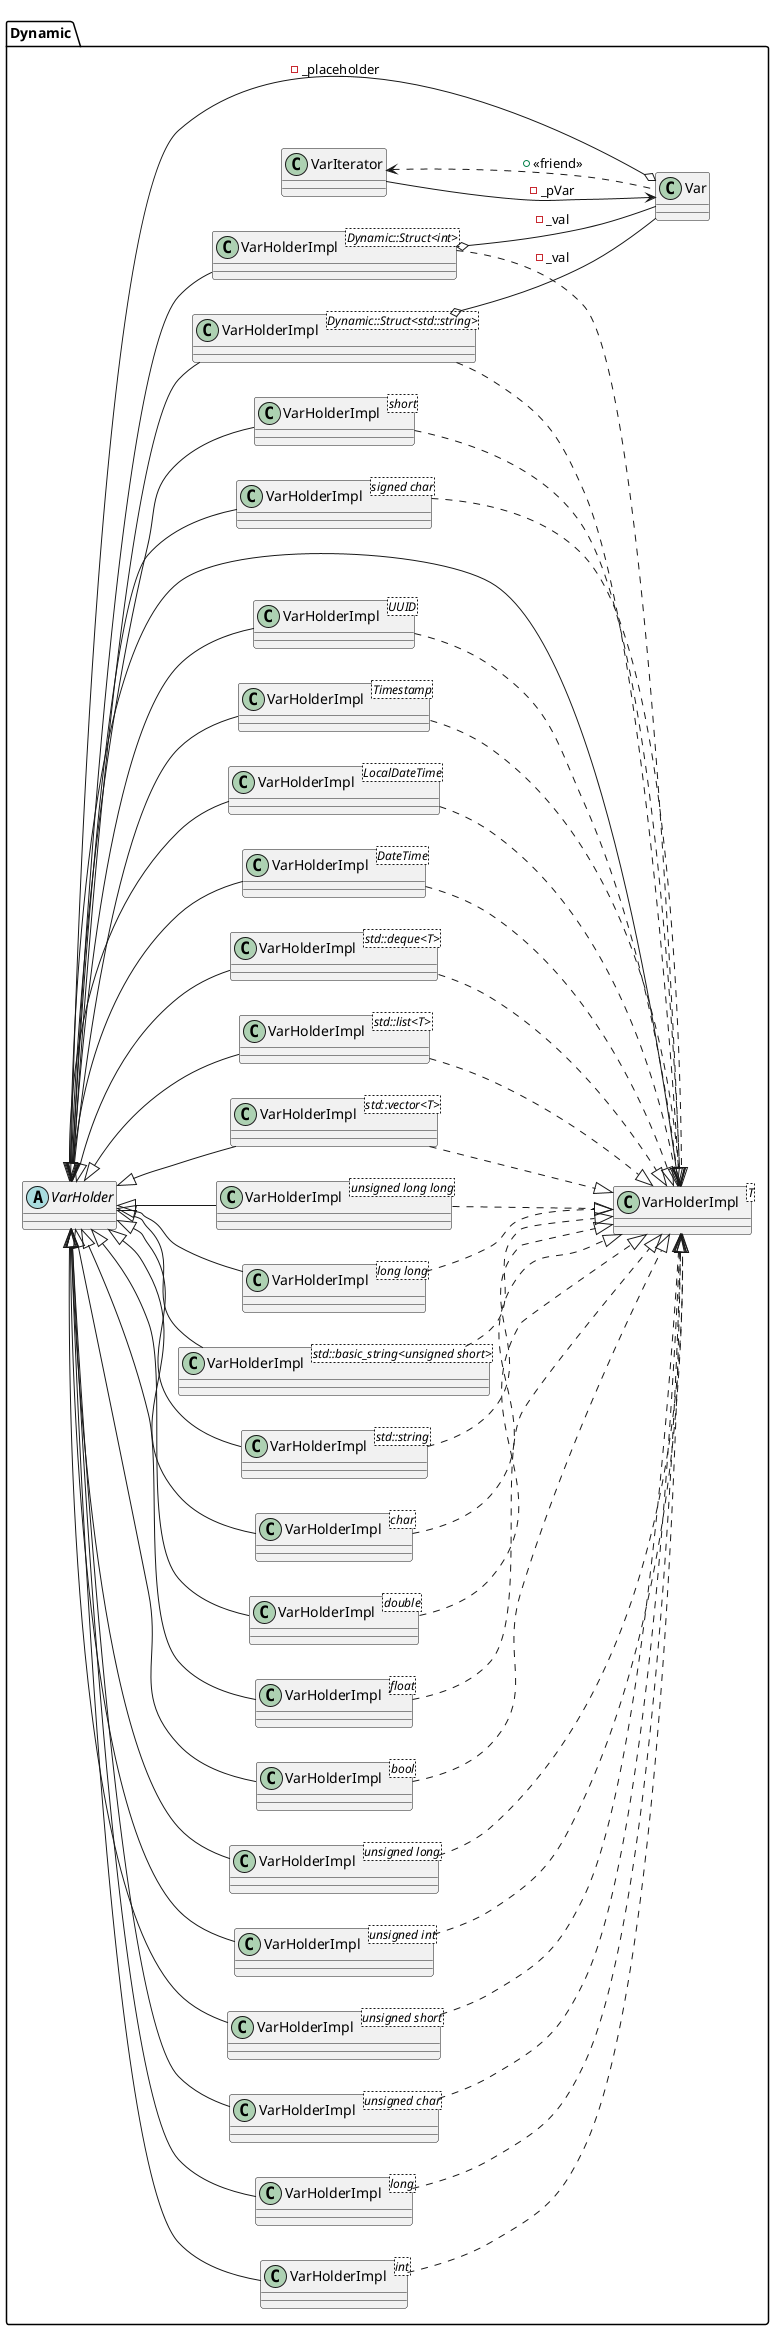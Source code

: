 @startuml
left to right direction
package [Dynamic] as C_0002281307121949168090 {
abstract "VarHolder" as C_0000820091630223006238
abstract C_0000820091630223006238 [[https://github.com/pocoproject/poco/blob/9fc117d585e552ae3327b56900df9cc40653d574/Foundation/include/Poco/Dynamic/VarHolder.h#L104{VarHolder}]] {
}
class "VarHolderImpl<T>" as C_0001112867090784569162
class C_0001112867090784569162 [[https://github.com/pocoproject/poco/blob/9fc117d585e552ae3327b56900df9cc40653d574/Foundation/include/Poco/Dynamic/VarHolder.h#L705{VarHolderImpl}]] {
}
class "VarHolderImpl<signed char>" as C_0002149165824584484566
class C_0002149165824584484566 [[https://github.com/pocoproject/poco/blob/9fc117d585e552ae3327b56900df9cc40653d574/Foundation/include/Poco/Dynamic/VarHolder.h#L759{VarHolderImpl}]] {
}
class "VarHolderImpl<short>" as C_0000198808093629002393
class C_0000198808093629002393 [[https://github.com/pocoproject/poco/blob/9fc117d585e552ae3327b56900df9cc40653d574/Foundation/include/Poco/Dynamic/VarHolder.h#L915{VarHolderImpl}]] {
}
class "VarHolderImpl<int>" as C_0000976768452323437983
class C_0000976768452323437983 [[https://github.com/pocoproject/poco/blob/9fc117d585e552ae3327b56900df9cc40653d574/Foundation/include/Poco/Dynamic/VarHolder.h#L1068{VarHolderImpl}]] {
}
class "VarHolderImpl<long>" as C_0001804431617899042426
class C_0001804431617899042426 [[https://github.com/pocoproject/poco/blob/9fc117d585e552ae3327b56900df9cc40653d574/Foundation/include/Poco/Dynamic/VarHolder.h#L1220{VarHolderImpl}]] {
}
class "VarHolderImpl<unsigned char>" as C_0001832009513687525374
class C_0001832009513687525374 [[https://github.com/pocoproject/poco/blob/9fc117d585e552ae3327b56900df9cc40653d574/Foundation/include/Poco/Dynamic/VarHolder.h#L1387{VarHolderImpl}]] {
}
class "VarHolderImpl<unsigned short>" as C_0000572186414558919480
class C_0000572186414558919480 [[https://github.com/pocoproject/poco/blob/9fc117d585e552ae3327b56900df9cc40653d574/Foundation/include/Poco/Dynamic/VarHolder.h#L1539{VarHolderImpl}]] {
}
class "VarHolderImpl<unsigned int>" as C_0000166253842255815357
class C_0000166253842255815357 [[https://github.com/pocoproject/poco/blob/9fc117d585e552ae3327b56900df9cc40653d574/Foundation/include/Poco/Dynamic/VarHolder.h#L1691{VarHolderImpl}]] {
}
class "VarHolderImpl<unsigned long>" as C_0001459401574844645109
class C_0001459401574844645109 [[https://github.com/pocoproject/poco/blob/9fc117d585e552ae3327b56900df9cc40653d574/Foundation/include/Poco/Dynamic/VarHolder.h#L1843{VarHolderImpl}]] {
}
class "VarHolderImpl<bool>" as C_0000599279109574326060
class C_0000599279109574326060 [[https://github.com/pocoproject/poco/blob/9fc117d585e552ae3327b56900df9cc40653d574/Foundation/include/Poco/Dynamic/VarHolder.h#L2016{VarHolderImpl}]] {
}
class "VarHolderImpl<float>" as C_0000384619052225252533
class C_0000384619052225252533 [[https://github.com/pocoproject/poco/blob/9fc117d585e552ae3327b56900df9cc40653d574/Foundation/include/Poco/Dynamic/VarHolder.h#L2166{VarHolderImpl}]] {
}
class "VarHolderImpl<double>" as C_0002242257052791493112
class C_0002242257052791493112 [[https://github.com/pocoproject/poco/blob/9fc117d585e552ae3327b56900df9cc40653d574/Foundation/include/Poco/Dynamic/VarHolder.h#L2319{VarHolderImpl}]] {
}
class "VarHolderImpl<char>" as C_0001942181379759217898
class C_0001942181379759217898 [[https://github.com/pocoproject/poco/blob/9fc117d585e552ae3327b56900df9cc40653d574/Foundation/include/Poco/Dynamic/VarHolder.h#L2478{VarHolderImpl}]] {
}
class "VarHolderImpl<std::string>" as C_0002291903337356664508
class C_0002291903337356664508 [[https://github.com/pocoproject/poco/blob/9fc117d585e552ae3327b56900df9cc40653d574/Foundation/include/Poco/Dynamic/VarHolder.h#L2628{VarHolderImpl}]] {
}
class "VarHolderImpl<std::basic_string<unsigned short>>" as C_0001370368867041199969
class C_0001370368867041199969 [[https://github.com/pocoproject/poco/blob/9fc117d585e552ae3327b56900df9cc40653d574/Foundation/include/Poco/Dynamic/VarHolder.h#L2825{VarHolderImpl}]] {
}
class "VarHolderImpl<long long>" as C_0001646173285346905617
class C_0001646173285346905617 [[https://github.com/pocoproject/poco/blob/9fc117d585e552ae3327b56900df9cc40653d574/Foundation/include/Poco/Dynamic/VarHolder.h#L3309{VarHolderImpl}]] {
}
class "VarHolderImpl<unsigned long long>" as C_0001583654034047392858
class C_0001583654034047392858 [[https://github.com/pocoproject/poco/blob/9fc117d585e552ae3327b56900df9cc40653d574/Foundation/include/Poco/Dynamic/VarHolder.h#L3457{VarHolderImpl}]] {
}
class "VarHolderImpl<std::vector<T>>" as C_0000910307965681926894
class C_0000910307965681926894 [[https://github.com/pocoproject/poco/blob/9fc117d585e552ae3327b56900df9cc40653d574/Foundation/include/Poco/Dynamic/VarHolder.h#L3608{VarHolderImpl}]] {
}
class "VarHolderImpl<std::list<T>>" as C_0000355772964752054032
class C_0000355772964752054032 [[https://github.com/pocoproject/poco/blob/9fc117d585e552ae3327b56900df9cc40653d574/Foundation/include/Poco/Dynamic/VarHolder.h#L3673{VarHolderImpl}]] {
}
class "VarHolderImpl<std::deque<T>>" as C_0001350084679139174053
class C_0001350084679139174053 [[https://github.com/pocoproject/poco/blob/9fc117d585e552ae3327b56900df9cc40653d574/Foundation/include/Poco/Dynamic/VarHolder.h#L3748{VarHolderImpl}]] {
}
class "VarHolderImpl<DateTime>" as C_0000699000175415913074
class C_0000699000175415913074 [[https://github.com/pocoproject/poco/blob/9fc117d585e552ae3327b56900df9cc40653d574/Foundation/include/Poco/Dynamic/VarHolder.h#L3813{VarHolderImpl}]] {
}
class "VarHolderImpl<LocalDateTime>" as C_0001850771625416044357
class C_0001850771625416044357 [[https://github.com/pocoproject/poco/blob/9fc117d585e552ae3327b56900df9cc40653d574/Foundation/include/Poco/Dynamic/VarHolder.h#L3963{VarHolderImpl}]] {
}
class "VarHolderImpl<Timestamp>" as C_0001458511670125196521
class C_0001458511670125196521 [[https://github.com/pocoproject/poco/blob/9fc117d585e552ae3327b56900df9cc40653d574/Foundation/include/Poco/Dynamic/VarHolder.h#L4098{VarHolderImpl}]] {
}
class "VarHolderImpl<UUID>" as C_0001286239480653274581
class C_0001286239480653274581 [[https://github.com/pocoproject/poco/blob/9fc117d585e552ae3327b56900df9cc40653d574/Foundation/include/Poco/Dynamic/VarHolder.h#L4233{VarHolderImpl}]] {
}
class "VarIterator" as C_0002237184725500898553
class C_0002237184725500898553 [[https://github.com/pocoproject/poco/blob/9fc117d585e552ae3327b56900df9cc40653d574/Foundation/include/Poco/Dynamic/VarIterator.h#L33{VarIterator}]] {
}
class "Var" as C_0001827593751126946500
class C_0001827593751126946500 [[https://github.com/pocoproject/poco/blob/9fc117d585e552ae3327b56900df9cc40653d574/Foundation/include/Poco/Dynamic/Var.h#L41{Var}]] {
}
class "VarHolderImpl<Dynamic::Struct<std::string>>" as C_0000069885356623718991
class C_0000069885356623718991 [[https://github.com/pocoproject/poco/blob/9fc117d585e552ae3327b56900df9cc40653d574/Foundation/include/Poco/Dynamic/Struct.h#L252{VarHolderImpl}]] {
}
class "VarHolderImpl<Dynamic::Struct<int>>" as C_0002033788483863182904
class C_0002033788483863182904 [[https://github.com/pocoproject/poco/blob/9fc117d585e552ae3327b56900df9cc40653d574/Foundation/include/Poco/Dynamic/Struct.h#L438{VarHolderImpl}]] {
}
}
C_0000820091630223006238 <|-- C_0001112867090784569162
C_0002149165824584484566 ..|> C_0001112867090784569162
C_0000820091630223006238 <|-- C_0002149165824584484566
C_0000198808093629002393 ..|> C_0001112867090784569162
C_0000820091630223006238 <|-- C_0000198808093629002393
C_0000976768452323437983 ..|> C_0001112867090784569162
C_0000820091630223006238 <|-- C_0000976768452323437983
C_0001804431617899042426 ..|> C_0001112867090784569162
C_0000820091630223006238 <|-- C_0001804431617899042426
C_0001832009513687525374 ..|> C_0001112867090784569162
C_0000820091630223006238 <|-- C_0001832009513687525374
C_0000572186414558919480 ..|> C_0001112867090784569162
C_0000820091630223006238 <|-- C_0000572186414558919480
C_0000166253842255815357 ..|> C_0001112867090784569162
C_0000820091630223006238 <|-- C_0000166253842255815357
C_0001459401574844645109 ..|> C_0001112867090784569162
C_0000820091630223006238 <|-- C_0001459401574844645109
C_0000599279109574326060 ..|> C_0001112867090784569162
C_0000820091630223006238 <|-- C_0000599279109574326060
C_0000384619052225252533 ..|> C_0001112867090784569162
C_0000820091630223006238 <|-- C_0000384619052225252533
C_0002242257052791493112 ..|> C_0001112867090784569162
C_0000820091630223006238 <|-- C_0002242257052791493112
C_0001942181379759217898 ..|> C_0001112867090784569162
C_0000820091630223006238 <|-- C_0001942181379759217898
C_0002291903337356664508 ..|> C_0001112867090784569162
C_0000820091630223006238 <|-- C_0002291903337356664508
C_0001370368867041199969 ..|> C_0001112867090784569162
C_0000820091630223006238 <|-- C_0001370368867041199969
C_0001646173285346905617 ..|> C_0001112867090784569162
C_0000820091630223006238 <|-- C_0001646173285346905617
C_0001583654034047392858 ..|> C_0001112867090784569162
C_0000820091630223006238 <|-- C_0001583654034047392858
C_0000910307965681926894 ..|> C_0001112867090784569162
C_0000820091630223006238 <|-- C_0000910307965681926894
C_0000355772964752054032 ..|> C_0001112867090784569162
C_0000820091630223006238 <|-- C_0000355772964752054032
C_0001350084679139174053 ..|> C_0001112867090784569162
C_0000820091630223006238 <|-- C_0001350084679139174053
C_0000699000175415913074 ..|> C_0001112867090784569162
C_0000820091630223006238 <|-- C_0000699000175415913074
C_0001850771625416044357 ..|> C_0001112867090784569162
C_0000820091630223006238 <|-- C_0001850771625416044357
C_0001458511670125196521 ..|> C_0001112867090784569162
C_0000820091630223006238 <|-- C_0001458511670125196521
C_0001286239480653274581 ..|> C_0001112867090784569162
C_0000820091630223006238 <|-- C_0001286239480653274581
C_0002237184725500898553 --> C_0001827593751126946500 : -_pVar
C_0002237184725500898553 <.. C_0001827593751126946500 : +<<friend>>
C_0001827593751126946500 o-- C_0000820091630223006238 : -_placeholder
C_0000069885356623718991 ..|> C_0001112867090784569162
C_0000069885356623718991 o-- C_0001827593751126946500 : -_val
C_0000820091630223006238 <|-- C_0000069885356623718991
C_0002033788483863182904 ..|> C_0001112867090784569162
C_0002033788483863182904 o-- C_0001827593751126946500 : -_val
C_0000820091630223006238 <|-- C_0002033788483863182904

'Generated with clang-uml, version 0.3.5-1-g9a5a152
'LLVM version Ubuntu clang version 15.0.6
@enduml
